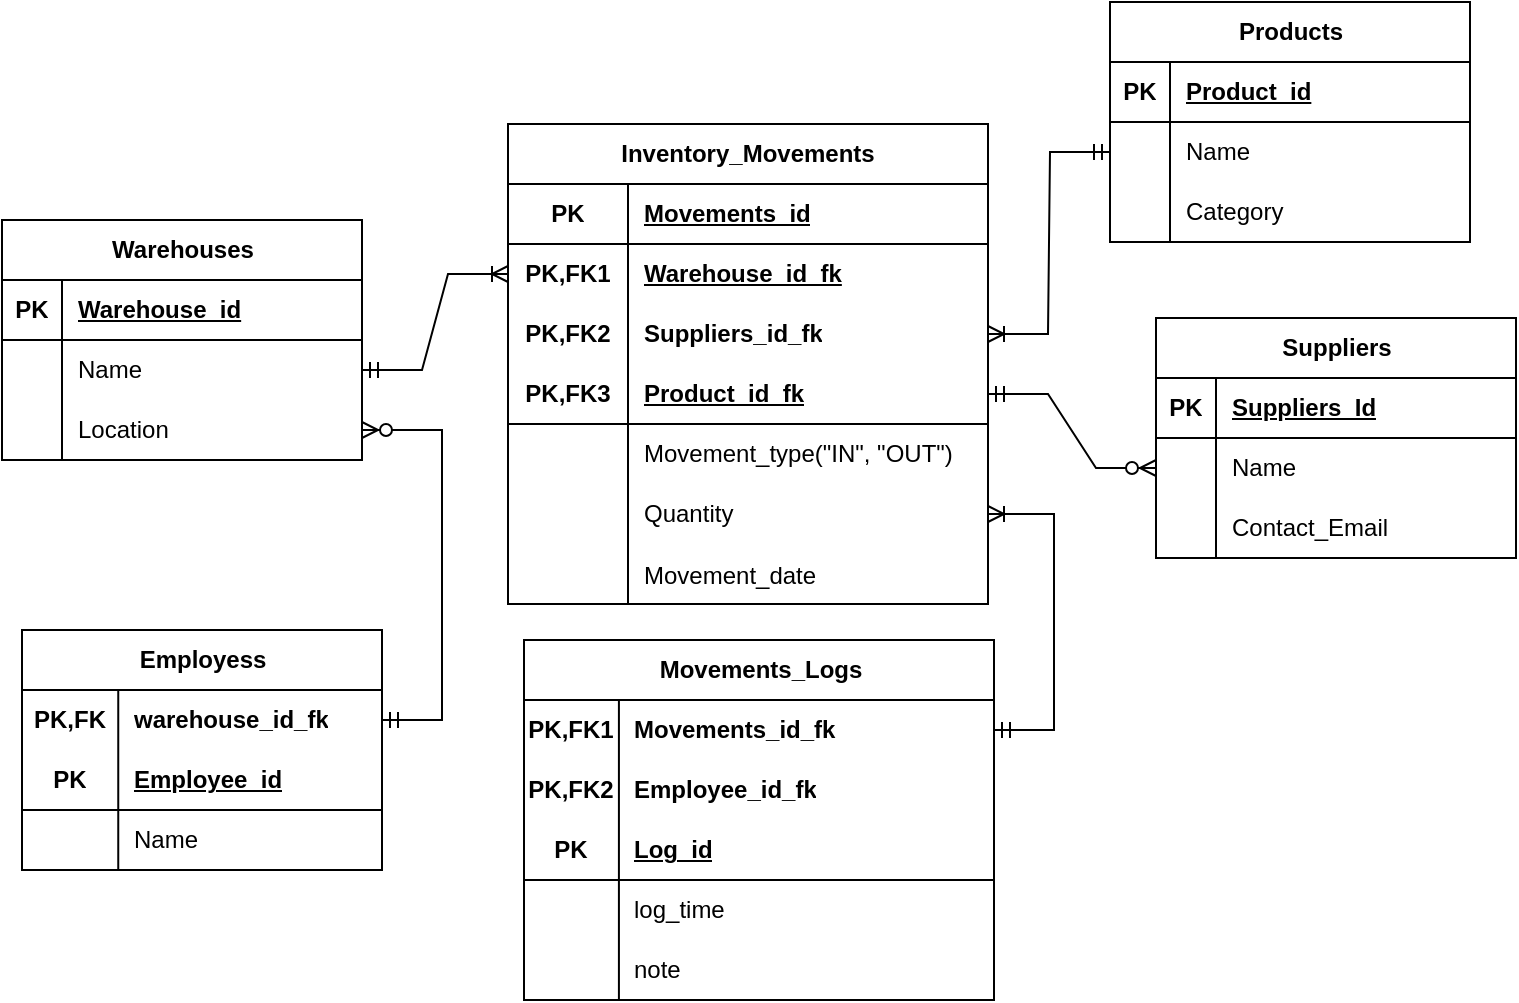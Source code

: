 <mxfile version="27.0.5">
  <diagram name="Page-1" id="_vBf9dT80Fdjoewx6GIj">
    <mxGraphModel dx="838" dy="517" grid="0" gridSize="10" guides="1" tooltips="1" connect="1" arrows="1" fold="1" page="1" pageScale="1" pageWidth="850" pageHeight="1100" math="0" shadow="0">
      <root>
        <mxCell id="0" />
        <mxCell id="1" parent="0" />
        <mxCell id="aKlZ6hxRmL_Q2Zg3GWe3-1" value="Warehouses" style="shape=table;startSize=30;container=1;collapsible=1;childLayout=tableLayout;fixedRows=1;rowLines=0;fontStyle=1;align=center;resizeLast=1;html=1;" parent="1" vertex="1">
          <mxGeometry x="24" y="176" width="180" height="120" as="geometry" />
        </mxCell>
        <mxCell id="aKlZ6hxRmL_Q2Zg3GWe3-2" value="" style="shape=tableRow;horizontal=0;startSize=0;swimlaneHead=0;swimlaneBody=0;fillColor=none;collapsible=0;dropTarget=0;points=[[0,0.5],[1,0.5]];portConstraint=eastwest;top=0;left=0;right=0;bottom=1;" parent="aKlZ6hxRmL_Q2Zg3GWe3-1" vertex="1">
          <mxGeometry y="30" width="180" height="30" as="geometry" />
        </mxCell>
        <mxCell id="aKlZ6hxRmL_Q2Zg3GWe3-3" value="PK" style="shape=partialRectangle;connectable=0;fillColor=none;top=0;left=0;bottom=0;right=0;fontStyle=1;overflow=hidden;whiteSpace=wrap;html=1;" parent="aKlZ6hxRmL_Q2Zg3GWe3-2" vertex="1">
          <mxGeometry width="30" height="30" as="geometry">
            <mxRectangle width="30" height="30" as="alternateBounds" />
          </mxGeometry>
        </mxCell>
        <mxCell id="aKlZ6hxRmL_Q2Zg3GWe3-4" value="Warehouse_id" style="shape=partialRectangle;connectable=0;fillColor=none;top=0;left=0;bottom=0;right=0;align=left;spacingLeft=6;fontStyle=5;overflow=hidden;whiteSpace=wrap;html=1;" parent="aKlZ6hxRmL_Q2Zg3GWe3-2" vertex="1">
          <mxGeometry x="30" width="150" height="30" as="geometry">
            <mxRectangle width="150" height="30" as="alternateBounds" />
          </mxGeometry>
        </mxCell>
        <mxCell id="aKlZ6hxRmL_Q2Zg3GWe3-5" value="" style="shape=tableRow;horizontal=0;startSize=0;swimlaneHead=0;swimlaneBody=0;fillColor=none;collapsible=0;dropTarget=0;points=[[0,0.5],[1,0.5]];portConstraint=eastwest;top=0;left=0;right=0;bottom=0;" parent="aKlZ6hxRmL_Q2Zg3GWe3-1" vertex="1">
          <mxGeometry y="60" width="180" height="30" as="geometry" />
        </mxCell>
        <mxCell id="aKlZ6hxRmL_Q2Zg3GWe3-6" value="" style="shape=partialRectangle;connectable=0;fillColor=none;top=0;left=0;bottom=0;right=0;editable=1;overflow=hidden;whiteSpace=wrap;html=1;" parent="aKlZ6hxRmL_Q2Zg3GWe3-5" vertex="1">
          <mxGeometry width="30" height="30" as="geometry">
            <mxRectangle width="30" height="30" as="alternateBounds" />
          </mxGeometry>
        </mxCell>
        <mxCell id="aKlZ6hxRmL_Q2Zg3GWe3-7" value="Name" style="shape=partialRectangle;connectable=0;fillColor=none;top=0;left=0;bottom=0;right=0;align=left;spacingLeft=6;overflow=hidden;whiteSpace=wrap;html=1;" parent="aKlZ6hxRmL_Q2Zg3GWe3-5" vertex="1">
          <mxGeometry x="30" width="150" height="30" as="geometry">
            <mxRectangle width="150" height="30" as="alternateBounds" />
          </mxGeometry>
        </mxCell>
        <mxCell id="aKlZ6hxRmL_Q2Zg3GWe3-8" value="" style="shape=tableRow;horizontal=0;startSize=0;swimlaneHead=0;swimlaneBody=0;fillColor=none;collapsible=0;dropTarget=0;points=[[0,0.5],[1,0.5]];portConstraint=eastwest;top=0;left=0;right=0;bottom=0;" parent="aKlZ6hxRmL_Q2Zg3GWe3-1" vertex="1">
          <mxGeometry y="90" width="180" height="30" as="geometry" />
        </mxCell>
        <mxCell id="aKlZ6hxRmL_Q2Zg3GWe3-9" value="" style="shape=partialRectangle;connectable=0;fillColor=none;top=0;left=0;bottom=0;right=0;editable=1;overflow=hidden;whiteSpace=wrap;html=1;" parent="aKlZ6hxRmL_Q2Zg3GWe3-8" vertex="1">
          <mxGeometry width="30" height="30" as="geometry">
            <mxRectangle width="30" height="30" as="alternateBounds" />
          </mxGeometry>
        </mxCell>
        <mxCell id="aKlZ6hxRmL_Q2Zg3GWe3-10" value="Location" style="shape=partialRectangle;connectable=0;fillColor=none;top=0;left=0;bottom=0;right=0;align=left;spacingLeft=6;overflow=hidden;whiteSpace=wrap;html=1;" parent="aKlZ6hxRmL_Q2Zg3GWe3-8" vertex="1">
          <mxGeometry x="30" width="150" height="30" as="geometry">
            <mxRectangle width="150" height="30" as="alternateBounds" />
          </mxGeometry>
        </mxCell>
        <mxCell id="aKlZ6hxRmL_Q2Zg3GWe3-31" value="Products" style="shape=table;startSize=30;container=1;collapsible=1;childLayout=tableLayout;fixedRows=1;rowLines=0;fontStyle=1;align=center;resizeLast=1;html=1;" parent="1" vertex="1">
          <mxGeometry x="578" y="67" width="180" height="120" as="geometry" />
        </mxCell>
        <mxCell id="aKlZ6hxRmL_Q2Zg3GWe3-32" value="" style="shape=tableRow;horizontal=0;startSize=0;swimlaneHead=0;swimlaneBody=0;fillColor=none;collapsible=0;dropTarget=0;points=[[0,0.5],[1,0.5]];portConstraint=eastwest;top=0;left=0;right=0;bottom=1;" parent="aKlZ6hxRmL_Q2Zg3GWe3-31" vertex="1">
          <mxGeometry y="30" width="180" height="30" as="geometry" />
        </mxCell>
        <mxCell id="aKlZ6hxRmL_Q2Zg3GWe3-33" value="PK" style="shape=partialRectangle;connectable=0;fillColor=none;top=0;left=0;bottom=0;right=0;fontStyle=1;overflow=hidden;whiteSpace=wrap;html=1;" parent="aKlZ6hxRmL_Q2Zg3GWe3-32" vertex="1">
          <mxGeometry width="30" height="30" as="geometry">
            <mxRectangle width="30" height="30" as="alternateBounds" />
          </mxGeometry>
        </mxCell>
        <mxCell id="aKlZ6hxRmL_Q2Zg3GWe3-34" value="Product_id" style="shape=partialRectangle;connectable=0;fillColor=none;top=0;left=0;bottom=0;right=0;align=left;spacingLeft=6;fontStyle=5;overflow=hidden;whiteSpace=wrap;html=1;" parent="aKlZ6hxRmL_Q2Zg3GWe3-32" vertex="1">
          <mxGeometry x="30" width="150" height="30" as="geometry">
            <mxRectangle width="150" height="30" as="alternateBounds" />
          </mxGeometry>
        </mxCell>
        <mxCell id="aKlZ6hxRmL_Q2Zg3GWe3-35" value="" style="shape=tableRow;horizontal=0;startSize=0;swimlaneHead=0;swimlaneBody=0;fillColor=none;collapsible=0;dropTarget=0;points=[[0,0.5],[1,0.5]];portConstraint=eastwest;top=0;left=0;right=0;bottom=0;" parent="aKlZ6hxRmL_Q2Zg3GWe3-31" vertex="1">
          <mxGeometry y="60" width="180" height="30" as="geometry" />
        </mxCell>
        <mxCell id="aKlZ6hxRmL_Q2Zg3GWe3-36" value="" style="shape=partialRectangle;connectable=0;fillColor=none;top=0;left=0;bottom=0;right=0;editable=1;overflow=hidden;whiteSpace=wrap;html=1;" parent="aKlZ6hxRmL_Q2Zg3GWe3-35" vertex="1">
          <mxGeometry width="30" height="30" as="geometry">
            <mxRectangle width="30" height="30" as="alternateBounds" />
          </mxGeometry>
        </mxCell>
        <mxCell id="aKlZ6hxRmL_Q2Zg3GWe3-37" value="Name" style="shape=partialRectangle;connectable=0;fillColor=none;top=0;left=0;bottom=0;right=0;align=left;spacingLeft=6;overflow=hidden;whiteSpace=wrap;html=1;" parent="aKlZ6hxRmL_Q2Zg3GWe3-35" vertex="1">
          <mxGeometry x="30" width="150" height="30" as="geometry">
            <mxRectangle width="150" height="30" as="alternateBounds" />
          </mxGeometry>
        </mxCell>
        <mxCell id="aKlZ6hxRmL_Q2Zg3GWe3-38" value="" style="shape=tableRow;horizontal=0;startSize=0;swimlaneHead=0;swimlaneBody=0;fillColor=none;collapsible=0;dropTarget=0;points=[[0,0.5],[1,0.5]];portConstraint=eastwest;top=0;left=0;right=0;bottom=0;" parent="aKlZ6hxRmL_Q2Zg3GWe3-31" vertex="1">
          <mxGeometry y="90" width="180" height="30" as="geometry" />
        </mxCell>
        <mxCell id="aKlZ6hxRmL_Q2Zg3GWe3-39" value="" style="shape=partialRectangle;connectable=0;fillColor=none;top=0;left=0;bottom=0;right=0;editable=1;overflow=hidden;whiteSpace=wrap;html=1;" parent="aKlZ6hxRmL_Q2Zg3GWe3-38" vertex="1">
          <mxGeometry width="30" height="30" as="geometry">
            <mxRectangle width="30" height="30" as="alternateBounds" />
          </mxGeometry>
        </mxCell>
        <mxCell id="aKlZ6hxRmL_Q2Zg3GWe3-40" value="Category" style="shape=partialRectangle;connectable=0;fillColor=none;top=0;left=0;bottom=0;right=0;align=left;spacingLeft=6;overflow=hidden;whiteSpace=wrap;html=1;" parent="aKlZ6hxRmL_Q2Zg3GWe3-38" vertex="1">
          <mxGeometry x="30" width="150" height="30" as="geometry">
            <mxRectangle width="150" height="30" as="alternateBounds" />
          </mxGeometry>
        </mxCell>
        <mxCell id="aKlZ6hxRmL_Q2Zg3GWe3-44" value="Suppliers" style="shape=table;startSize=30;container=1;collapsible=1;childLayout=tableLayout;fixedRows=1;rowLines=0;fontStyle=1;align=center;resizeLast=1;html=1;" parent="1" vertex="1">
          <mxGeometry x="601" y="225" width="180" height="120" as="geometry" />
        </mxCell>
        <mxCell id="aKlZ6hxRmL_Q2Zg3GWe3-45" value="" style="shape=tableRow;horizontal=0;startSize=0;swimlaneHead=0;swimlaneBody=0;fillColor=none;collapsible=0;dropTarget=0;points=[[0,0.5],[1,0.5]];portConstraint=eastwest;top=0;left=0;right=0;bottom=1;" parent="aKlZ6hxRmL_Q2Zg3GWe3-44" vertex="1">
          <mxGeometry y="30" width="180" height="30" as="geometry" />
        </mxCell>
        <mxCell id="aKlZ6hxRmL_Q2Zg3GWe3-46" value="PK" style="shape=partialRectangle;connectable=0;fillColor=none;top=0;left=0;bottom=0;right=0;fontStyle=1;overflow=hidden;whiteSpace=wrap;html=1;" parent="aKlZ6hxRmL_Q2Zg3GWe3-45" vertex="1">
          <mxGeometry width="30" height="30" as="geometry">
            <mxRectangle width="30" height="30" as="alternateBounds" />
          </mxGeometry>
        </mxCell>
        <mxCell id="aKlZ6hxRmL_Q2Zg3GWe3-47" value="Suppliers_Id" style="shape=partialRectangle;connectable=0;fillColor=none;top=0;left=0;bottom=0;right=0;align=left;spacingLeft=6;fontStyle=5;overflow=hidden;whiteSpace=wrap;html=1;" parent="aKlZ6hxRmL_Q2Zg3GWe3-45" vertex="1">
          <mxGeometry x="30" width="150" height="30" as="geometry">
            <mxRectangle width="150" height="30" as="alternateBounds" />
          </mxGeometry>
        </mxCell>
        <mxCell id="aKlZ6hxRmL_Q2Zg3GWe3-48" value="" style="shape=tableRow;horizontal=0;startSize=0;swimlaneHead=0;swimlaneBody=0;fillColor=none;collapsible=0;dropTarget=0;points=[[0,0.5],[1,0.5]];portConstraint=eastwest;top=0;left=0;right=0;bottom=0;" parent="aKlZ6hxRmL_Q2Zg3GWe3-44" vertex="1">
          <mxGeometry y="60" width="180" height="30" as="geometry" />
        </mxCell>
        <mxCell id="aKlZ6hxRmL_Q2Zg3GWe3-49" value="" style="shape=partialRectangle;connectable=0;fillColor=none;top=0;left=0;bottom=0;right=0;editable=1;overflow=hidden;whiteSpace=wrap;html=1;" parent="aKlZ6hxRmL_Q2Zg3GWe3-48" vertex="1">
          <mxGeometry width="30" height="30" as="geometry">
            <mxRectangle width="30" height="30" as="alternateBounds" />
          </mxGeometry>
        </mxCell>
        <mxCell id="aKlZ6hxRmL_Q2Zg3GWe3-50" value="Name" style="shape=partialRectangle;connectable=0;fillColor=none;top=0;left=0;bottom=0;right=0;align=left;spacingLeft=6;overflow=hidden;whiteSpace=wrap;html=1;" parent="aKlZ6hxRmL_Q2Zg3GWe3-48" vertex="1">
          <mxGeometry x="30" width="150" height="30" as="geometry">
            <mxRectangle width="150" height="30" as="alternateBounds" />
          </mxGeometry>
        </mxCell>
        <mxCell id="aKlZ6hxRmL_Q2Zg3GWe3-51" value="" style="shape=tableRow;horizontal=0;startSize=0;swimlaneHead=0;swimlaneBody=0;fillColor=none;collapsible=0;dropTarget=0;points=[[0,0.5],[1,0.5]];portConstraint=eastwest;top=0;left=0;right=0;bottom=0;" parent="aKlZ6hxRmL_Q2Zg3GWe3-44" vertex="1">
          <mxGeometry y="90" width="180" height="30" as="geometry" />
        </mxCell>
        <mxCell id="aKlZ6hxRmL_Q2Zg3GWe3-52" value="" style="shape=partialRectangle;connectable=0;fillColor=none;top=0;left=0;bottom=0;right=0;editable=1;overflow=hidden;whiteSpace=wrap;html=1;" parent="aKlZ6hxRmL_Q2Zg3GWe3-51" vertex="1">
          <mxGeometry width="30" height="30" as="geometry">
            <mxRectangle width="30" height="30" as="alternateBounds" />
          </mxGeometry>
        </mxCell>
        <mxCell id="aKlZ6hxRmL_Q2Zg3GWe3-53" value="Contact_Email" style="shape=partialRectangle;connectable=0;fillColor=none;top=0;left=0;bottom=0;right=0;align=left;spacingLeft=6;overflow=hidden;whiteSpace=wrap;html=1;" parent="aKlZ6hxRmL_Q2Zg3GWe3-51" vertex="1">
          <mxGeometry x="30" width="150" height="30" as="geometry">
            <mxRectangle width="150" height="30" as="alternateBounds" />
          </mxGeometry>
        </mxCell>
        <mxCell id="aKlZ6hxRmL_Q2Zg3GWe3-57" value="&lt;b&gt;Employess&lt;/b&gt;" style="shape=table;startSize=30;container=1;collapsible=1;childLayout=tableLayout;fixedRows=1;rowLines=0;fontStyle=1;align=center;resizeLast=1;html=1;" parent="1" vertex="1">
          <mxGeometry x="34" y="381" width="180" height="120" as="geometry" />
        </mxCell>
        <mxCell id="aKlZ6hxRmL_Q2Zg3GWe3-70" value="" style="shape=tableRow;horizontal=0;startSize=0;swimlaneHead=0;swimlaneBody=0;fillColor=none;collapsible=0;dropTarget=0;points=[[0,0.5],[1,0.5]];portConstraint=eastwest;top=0;left=0;right=0;bottom=0;" parent="aKlZ6hxRmL_Q2Zg3GWe3-57" vertex="1">
          <mxGeometry y="30" width="180" height="30" as="geometry" />
        </mxCell>
        <mxCell id="aKlZ6hxRmL_Q2Zg3GWe3-71" value="&lt;b&gt;PK,FK&lt;/b&gt;" style="shape=partialRectangle;connectable=0;fillColor=none;top=0;left=0;bottom=0;right=0;fontStyle=0;overflow=hidden;whiteSpace=wrap;html=1;" parent="aKlZ6hxRmL_Q2Zg3GWe3-70" vertex="1">
          <mxGeometry width="48.125" height="30" as="geometry">
            <mxRectangle width="48.125" height="30" as="alternateBounds" />
          </mxGeometry>
        </mxCell>
        <mxCell id="aKlZ6hxRmL_Q2Zg3GWe3-72" value="&lt;b&gt;warehouse_id_fk&lt;/b&gt;" style="shape=partialRectangle;connectable=0;fillColor=none;top=0;left=0;bottom=0;right=0;align=left;spacingLeft=6;fontStyle=0;overflow=hidden;whiteSpace=wrap;html=1;" parent="aKlZ6hxRmL_Q2Zg3GWe3-70" vertex="1">
          <mxGeometry x="48.125" width="131.875" height="30" as="geometry">
            <mxRectangle width="131.875" height="30" as="alternateBounds" />
          </mxGeometry>
        </mxCell>
        <mxCell id="aKlZ6hxRmL_Q2Zg3GWe3-58" value="" style="shape=tableRow;horizontal=0;startSize=0;swimlaneHead=0;swimlaneBody=0;fillColor=none;collapsible=0;dropTarget=0;points=[[0,0.5],[1,0.5]];portConstraint=eastwest;top=0;left=0;right=0;bottom=1;" parent="aKlZ6hxRmL_Q2Zg3GWe3-57" vertex="1">
          <mxGeometry y="60" width="180" height="30" as="geometry" />
        </mxCell>
        <mxCell id="aKlZ6hxRmL_Q2Zg3GWe3-59" value="PK" style="shape=partialRectangle;connectable=0;fillColor=none;top=0;left=0;bottom=0;right=0;fontStyle=1;overflow=hidden;whiteSpace=wrap;html=1;" parent="aKlZ6hxRmL_Q2Zg3GWe3-58" vertex="1">
          <mxGeometry width="48.125" height="30" as="geometry">
            <mxRectangle width="48.125" height="30" as="alternateBounds" />
          </mxGeometry>
        </mxCell>
        <mxCell id="aKlZ6hxRmL_Q2Zg3GWe3-60" value="Employee_id" style="shape=partialRectangle;connectable=0;fillColor=none;top=0;left=0;bottom=0;right=0;align=left;spacingLeft=6;fontStyle=5;overflow=hidden;whiteSpace=wrap;html=1;" parent="aKlZ6hxRmL_Q2Zg3GWe3-58" vertex="1">
          <mxGeometry x="48.125" width="131.875" height="30" as="geometry">
            <mxRectangle width="131.875" height="30" as="alternateBounds" />
          </mxGeometry>
        </mxCell>
        <mxCell id="aKlZ6hxRmL_Q2Zg3GWe3-64" value="" style="shape=tableRow;horizontal=0;startSize=0;swimlaneHead=0;swimlaneBody=0;fillColor=none;collapsible=0;dropTarget=0;points=[[0,0.5],[1,0.5]];portConstraint=eastwest;top=0;left=0;right=0;bottom=0;" parent="aKlZ6hxRmL_Q2Zg3GWe3-57" vertex="1">
          <mxGeometry y="90" width="180" height="30" as="geometry" />
        </mxCell>
        <mxCell id="aKlZ6hxRmL_Q2Zg3GWe3-65" value="" style="shape=partialRectangle;connectable=0;fillColor=none;top=0;left=0;bottom=0;right=0;editable=1;overflow=hidden;whiteSpace=wrap;html=1;" parent="aKlZ6hxRmL_Q2Zg3GWe3-64" vertex="1">
          <mxGeometry width="48.125" height="30" as="geometry">
            <mxRectangle width="48.125" height="30" as="alternateBounds" />
          </mxGeometry>
        </mxCell>
        <mxCell id="aKlZ6hxRmL_Q2Zg3GWe3-66" value="Name" style="shape=partialRectangle;connectable=0;fillColor=none;top=0;left=0;bottom=0;right=0;align=left;spacingLeft=6;overflow=hidden;whiteSpace=wrap;html=1;" parent="aKlZ6hxRmL_Q2Zg3GWe3-64" vertex="1">
          <mxGeometry x="48.125" width="131.875" height="30" as="geometry">
            <mxRectangle width="131.875" height="30" as="alternateBounds" />
          </mxGeometry>
        </mxCell>
        <mxCell id="aKlZ6hxRmL_Q2Zg3GWe3-73" value="Inventory_Movements" style="shape=table;startSize=30;container=1;collapsible=1;childLayout=tableLayout;fixedRows=1;rowLines=0;fontStyle=1;align=center;resizeLast=1;html=1;whiteSpace=wrap;" parent="1" vertex="1">
          <mxGeometry x="277" y="128" width="240" height="240" as="geometry" />
        </mxCell>
        <mxCell id="aKlZ6hxRmL_Q2Zg3GWe3-86" value="" style="shape=tableRow;horizontal=0;startSize=0;swimlaneHead=0;swimlaneBody=0;fillColor=none;collapsible=0;dropTarget=0;points=[[0,0.5],[1,0.5]];portConstraint=eastwest;top=0;left=0;right=0;bottom=1;" parent="aKlZ6hxRmL_Q2Zg3GWe3-73" vertex="1">
          <mxGeometry y="30" width="240" height="30" as="geometry" />
        </mxCell>
        <mxCell id="aKlZ6hxRmL_Q2Zg3GWe3-87" value="PK" style="shape=partialRectangle;connectable=0;fillColor=none;top=0;left=0;bottom=0;right=0;fontStyle=1;overflow=hidden;whiteSpace=wrap;html=1;" parent="aKlZ6hxRmL_Q2Zg3GWe3-86" vertex="1">
          <mxGeometry width="60" height="30" as="geometry">
            <mxRectangle width="60" height="30" as="alternateBounds" />
          </mxGeometry>
        </mxCell>
        <mxCell id="aKlZ6hxRmL_Q2Zg3GWe3-88" value="Movements_id" style="shape=partialRectangle;connectable=0;fillColor=none;top=0;left=0;bottom=0;right=0;align=left;spacingLeft=6;fontStyle=5;overflow=hidden;whiteSpace=wrap;html=1;" parent="aKlZ6hxRmL_Q2Zg3GWe3-86" vertex="1">
          <mxGeometry x="60" width="180" height="30" as="geometry">
            <mxRectangle width="180" height="30" as="alternateBounds" />
          </mxGeometry>
        </mxCell>
        <mxCell id="aKlZ6hxRmL_Q2Zg3GWe3-74" value="" style="shape=tableRow;horizontal=0;startSize=0;swimlaneHead=0;swimlaneBody=0;fillColor=none;collapsible=0;dropTarget=0;points=[[0,0.5],[1,0.5]];portConstraint=eastwest;top=0;left=0;right=0;bottom=0;html=1;" parent="aKlZ6hxRmL_Q2Zg3GWe3-73" vertex="1">
          <mxGeometry y="60" width="240" height="30" as="geometry" />
        </mxCell>
        <mxCell id="aKlZ6hxRmL_Q2Zg3GWe3-75" value="PK,FK1" style="shape=partialRectangle;connectable=0;fillColor=none;top=0;left=0;bottom=0;right=0;fontStyle=1;overflow=hidden;html=1;whiteSpace=wrap;" parent="aKlZ6hxRmL_Q2Zg3GWe3-74" vertex="1">
          <mxGeometry width="60" height="30" as="geometry">
            <mxRectangle width="60" height="30" as="alternateBounds" />
          </mxGeometry>
        </mxCell>
        <mxCell id="aKlZ6hxRmL_Q2Zg3GWe3-76" value="Warehouse_id_fk" style="shape=partialRectangle;connectable=0;fillColor=none;top=0;left=0;bottom=0;right=0;align=left;spacingLeft=6;fontStyle=5;overflow=hidden;html=1;whiteSpace=wrap;" parent="aKlZ6hxRmL_Q2Zg3GWe3-74" vertex="1">
          <mxGeometry x="60" width="180" height="30" as="geometry">
            <mxRectangle width="180" height="30" as="alternateBounds" />
          </mxGeometry>
        </mxCell>
        <mxCell id="aKlZ6hxRmL_Q2Zg3GWe3-89" value="" style="shape=tableRow;horizontal=0;startSize=0;swimlaneHead=0;swimlaneBody=0;fillColor=none;collapsible=0;dropTarget=0;points=[[0,0.5],[1,0.5]];portConstraint=eastwest;top=0;left=0;right=0;bottom=0;" parent="aKlZ6hxRmL_Q2Zg3GWe3-73" vertex="1">
          <mxGeometry y="90" width="240" height="30" as="geometry" />
        </mxCell>
        <mxCell id="aKlZ6hxRmL_Q2Zg3GWe3-90" value="&lt;b&gt;PK,FK2&lt;/b&gt;" style="shape=partialRectangle;connectable=0;fillColor=none;top=0;left=0;bottom=0;right=0;fontStyle=0;overflow=hidden;whiteSpace=wrap;html=1;" parent="aKlZ6hxRmL_Q2Zg3GWe3-89" vertex="1">
          <mxGeometry width="60" height="30" as="geometry">
            <mxRectangle width="60" height="30" as="alternateBounds" />
          </mxGeometry>
        </mxCell>
        <mxCell id="aKlZ6hxRmL_Q2Zg3GWe3-91" value="&lt;b&gt;Suppliers_id_fk&lt;/b&gt;" style="shape=partialRectangle;connectable=0;fillColor=none;top=0;left=0;bottom=0;right=0;align=left;spacingLeft=6;fontStyle=0;overflow=hidden;whiteSpace=wrap;html=1;" parent="aKlZ6hxRmL_Q2Zg3GWe3-89" vertex="1">
          <mxGeometry x="60" width="180" height="30" as="geometry">
            <mxRectangle width="180" height="30" as="alternateBounds" />
          </mxGeometry>
        </mxCell>
        <mxCell id="aKlZ6hxRmL_Q2Zg3GWe3-77" value="" style="shape=tableRow;horizontal=0;startSize=0;swimlaneHead=0;swimlaneBody=0;fillColor=none;collapsible=0;dropTarget=0;points=[[0,0.5],[1,0.5]];portConstraint=eastwest;top=0;left=0;right=0;bottom=1;html=1;" parent="aKlZ6hxRmL_Q2Zg3GWe3-73" vertex="1">
          <mxGeometry y="120" width="240" height="30" as="geometry" />
        </mxCell>
        <mxCell id="aKlZ6hxRmL_Q2Zg3GWe3-78" value="PK,FK3" style="shape=partialRectangle;connectable=0;fillColor=none;top=0;left=0;bottom=0;right=0;fontStyle=1;overflow=hidden;html=1;whiteSpace=wrap;" parent="aKlZ6hxRmL_Q2Zg3GWe3-77" vertex="1">
          <mxGeometry width="60" height="30" as="geometry">
            <mxRectangle width="60" height="30" as="alternateBounds" />
          </mxGeometry>
        </mxCell>
        <mxCell id="aKlZ6hxRmL_Q2Zg3GWe3-79" value="Product_id_fk" style="shape=partialRectangle;connectable=0;fillColor=none;top=0;left=0;bottom=0;right=0;align=left;spacingLeft=6;fontStyle=5;overflow=hidden;html=1;whiteSpace=wrap;" parent="aKlZ6hxRmL_Q2Zg3GWe3-77" vertex="1">
          <mxGeometry x="60" width="180" height="30" as="geometry">
            <mxRectangle width="180" height="30" as="alternateBounds" />
          </mxGeometry>
        </mxCell>
        <mxCell id="aKlZ6hxRmL_Q2Zg3GWe3-80" value="" style="shape=tableRow;horizontal=0;startSize=0;swimlaneHead=0;swimlaneBody=0;fillColor=none;collapsible=0;dropTarget=0;points=[[0,0.5],[1,0.5]];portConstraint=eastwest;top=0;left=0;right=0;bottom=0;html=1;" parent="aKlZ6hxRmL_Q2Zg3GWe3-73" vertex="1">
          <mxGeometry y="150" width="240" height="30" as="geometry" />
        </mxCell>
        <mxCell id="aKlZ6hxRmL_Q2Zg3GWe3-81" value="" style="shape=partialRectangle;connectable=0;fillColor=none;top=0;left=0;bottom=0;right=0;editable=1;overflow=hidden;html=1;whiteSpace=wrap;" parent="aKlZ6hxRmL_Q2Zg3GWe3-80" vertex="1">
          <mxGeometry width="60" height="30" as="geometry">
            <mxRectangle width="60" height="30" as="alternateBounds" />
          </mxGeometry>
        </mxCell>
        <mxCell id="aKlZ6hxRmL_Q2Zg3GWe3-82" value="Movement_type(&quot;IN&quot;, &quot;OUT&quot;)" style="shape=partialRectangle;connectable=0;fillColor=none;top=0;left=0;bottom=0;right=0;align=left;spacingLeft=6;overflow=hidden;html=1;whiteSpace=wrap;" parent="aKlZ6hxRmL_Q2Zg3GWe3-80" vertex="1">
          <mxGeometry x="60" width="180" height="30" as="geometry">
            <mxRectangle width="180" height="30" as="alternateBounds" />
          </mxGeometry>
        </mxCell>
        <mxCell id="aKlZ6hxRmL_Q2Zg3GWe3-83" value="" style="shape=tableRow;horizontal=0;startSize=0;swimlaneHead=0;swimlaneBody=0;fillColor=none;collapsible=0;dropTarget=0;points=[[0,0.5],[1,0.5]];portConstraint=eastwest;top=0;left=0;right=0;bottom=0;html=1;" parent="aKlZ6hxRmL_Q2Zg3GWe3-73" vertex="1">
          <mxGeometry y="180" width="240" height="30" as="geometry" />
        </mxCell>
        <mxCell id="aKlZ6hxRmL_Q2Zg3GWe3-84" value="" style="shape=partialRectangle;connectable=0;fillColor=none;top=0;left=0;bottom=0;right=0;editable=1;overflow=hidden;html=1;whiteSpace=wrap;" parent="aKlZ6hxRmL_Q2Zg3GWe3-83" vertex="1">
          <mxGeometry width="60" height="30" as="geometry">
            <mxRectangle width="60" height="30" as="alternateBounds" />
          </mxGeometry>
        </mxCell>
        <mxCell id="aKlZ6hxRmL_Q2Zg3GWe3-85" value="Quantity" style="shape=partialRectangle;connectable=0;fillColor=none;top=0;left=0;bottom=0;right=0;align=left;spacingLeft=6;overflow=hidden;html=1;whiteSpace=wrap;" parent="aKlZ6hxRmL_Q2Zg3GWe3-83" vertex="1">
          <mxGeometry x="60" width="180" height="30" as="geometry">
            <mxRectangle width="180" height="30" as="alternateBounds" />
          </mxGeometry>
        </mxCell>
        <mxCell id="aKlZ6hxRmL_Q2Zg3GWe3-95" value="" style="shape=tableRow;horizontal=0;startSize=0;swimlaneHead=0;swimlaneBody=0;fillColor=none;collapsible=0;dropTarget=0;points=[[0,0.5],[1,0.5]];portConstraint=eastwest;top=0;left=0;right=0;bottom=0;" parent="aKlZ6hxRmL_Q2Zg3GWe3-73" vertex="1">
          <mxGeometry y="210" width="240" height="30" as="geometry" />
        </mxCell>
        <mxCell id="aKlZ6hxRmL_Q2Zg3GWe3-96" value="" style="shape=partialRectangle;connectable=0;fillColor=none;top=0;left=0;bottom=0;right=0;editable=1;overflow=hidden;" parent="aKlZ6hxRmL_Q2Zg3GWe3-95" vertex="1">
          <mxGeometry width="60" height="30" as="geometry">
            <mxRectangle width="60" height="30" as="alternateBounds" />
          </mxGeometry>
        </mxCell>
        <mxCell id="aKlZ6hxRmL_Q2Zg3GWe3-97" value="Movement_date " style="shape=partialRectangle;connectable=0;fillColor=none;top=0;left=0;bottom=0;right=0;align=left;spacingLeft=6;overflow=hidden;" parent="aKlZ6hxRmL_Q2Zg3GWe3-95" vertex="1">
          <mxGeometry x="60" width="180" height="30" as="geometry">
            <mxRectangle width="180" height="30" as="alternateBounds" />
          </mxGeometry>
        </mxCell>
        <mxCell id="aKlZ6hxRmL_Q2Zg3GWe3-102" value="Movements_Logs" style="shape=table;startSize=30;container=1;collapsible=1;childLayout=tableLayout;fixedRows=1;rowLines=0;fontStyle=1;align=center;resizeLast=1;html=1;" parent="1" vertex="1">
          <mxGeometry x="285" y="386" width="235" height="180" as="geometry" />
        </mxCell>
        <mxCell id="aKlZ6hxRmL_Q2Zg3GWe3-115" value="" style="shape=tableRow;horizontal=0;startSize=0;swimlaneHead=0;swimlaneBody=0;fillColor=none;collapsible=0;dropTarget=0;points=[[0,0.5],[1,0.5]];portConstraint=eastwest;top=0;left=0;right=0;bottom=0;" parent="aKlZ6hxRmL_Q2Zg3GWe3-102" vertex="1">
          <mxGeometry y="30" width="235" height="30" as="geometry" />
        </mxCell>
        <mxCell id="aKlZ6hxRmL_Q2Zg3GWe3-116" value="&lt;b&gt;PK,FK1&lt;/b&gt;" style="shape=partialRectangle;connectable=0;fillColor=none;top=0;left=0;bottom=0;right=0;fontStyle=0;overflow=hidden;whiteSpace=wrap;html=1;" parent="aKlZ6hxRmL_Q2Zg3GWe3-115" vertex="1">
          <mxGeometry width="47.458" height="30" as="geometry">
            <mxRectangle width="47.458" height="30" as="alternateBounds" />
          </mxGeometry>
        </mxCell>
        <mxCell id="aKlZ6hxRmL_Q2Zg3GWe3-117" value="&lt;b&gt;Movements_id_fk&lt;/b&gt;" style="shape=partialRectangle;connectable=0;fillColor=none;top=0;left=0;bottom=0;right=0;align=left;spacingLeft=6;fontStyle=0;overflow=hidden;whiteSpace=wrap;html=1;" parent="aKlZ6hxRmL_Q2Zg3GWe3-115" vertex="1">
          <mxGeometry x="47.458" width="187.542" height="30" as="geometry">
            <mxRectangle width="187.542" height="30" as="alternateBounds" />
          </mxGeometry>
        </mxCell>
        <mxCell id="aKlZ6hxRmL_Q2Zg3GWe3-119" value="" style="shape=tableRow;horizontal=0;startSize=0;swimlaneHead=0;swimlaneBody=0;fillColor=none;collapsible=0;dropTarget=0;points=[[0,0.5],[1,0.5]];portConstraint=eastwest;top=0;left=0;right=0;bottom=0;" parent="aKlZ6hxRmL_Q2Zg3GWe3-102" vertex="1">
          <mxGeometry y="60" width="235" height="30" as="geometry" />
        </mxCell>
        <mxCell id="aKlZ6hxRmL_Q2Zg3GWe3-120" value="&lt;b&gt;PK,FK2&lt;/b&gt;" style="shape=partialRectangle;connectable=0;fillColor=none;top=0;left=0;bottom=0;right=0;fontStyle=0;overflow=hidden;whiteSpace=wrap;html=1;" parent="aKlZ6hxRmL_Q2Zg3GWe3-119" vertex="1">
          <mxGeometry width="47.458" height="30" as="geometry">
            <mxRectangle width="47.458" height="30" as="alternateBounds" />
          </mxGeometry>
        </mxCell>
        <mxCell id="aKlZ6hxRmL_Q2Zg3GWe3-121" value="&lt;b&gt;Employee_id_fk&lt;/b&gt;" style="shape=partialRectangle;connectable=0;fillColor=none;top=0;left=0;bottom=0;right=0;align=left;spacingLeft=6;fontStyle=0;overflow=hidden;whiteSpace=wrap;html=1;" parent="aKlZ6hxRmL_Q2Zg3GWe3-119" vertex="1">
          <mxGeometry x="47.458" width="187.542" height="30" as="geometry">
            <mxRectangle width="187.542" height="30" as="alternateBounds" />
          </mxGeometry>
        </mxCell>
        <mxCell id="aKlZ6hxRmL_Q2Zg3GWe3-103" value="" style="shape=tableRow;horizontal=0;startSize=0;swimlaneHead=0;swimlaneBody=0;fillColor=none;collapsible=0;dropTarget=0;points=[[0,0.5],[1,0.5]];portConstraint=eastwest;top=0;left=0;right=0;bottom=1;" parent="aKlZ6hxRmL_Q2Zg3GWe3-102" vertex="1">
          <mxGeometry y="90" width="235" height="30" as="geometry" />
        </mxCell>
        <mxCell id="aKlZ6hxRmL_Q2Zg3GWe3-104" value="PK" style="shape=partialRectangle;connectable=0;fillColor=none;top=0;left=0;bottom=0;right=0;fontStyle=1;overflow=hidden;whiteSpace=wrap;html=1;" parent="aKlZ6hxRmL_Q2Zg3GWe3-103" vertex="1">
          <mxGeometry width="47.458" height="30" as="geometry">
            <mxRectangle width="47.458" height="30" as="alternateBounds" />
          </mxGeometry>
        </mxCell>
        <mxCell id="aKlZ6hxRmL_Q2Zg3GWe3-105" value="Log_id" style="shape=partialRectangle;connectable=0;fillColor=none;top=0;left=0;bottom=0;right=0;align=left;spacingLeft=6;fontStyle=5;overflow=hidden;whiteSpace=wrap;html=1;" parent="aKlZ6hxRmL_Q2Zg3GWe3-103" vertex="1">
          <mxGeometry x="47.458" width="187.542" height="30" as="geometry">
            <mxRectangle width="187.542" height="30" as="alternateBounds" />
          </mxGeometry>
        </mxCell>
        <mxCell id="aKlZ6hxRmL_Q2Zg3GWe3-106" value="" style="shape=tableRow;horizontal=0;startSize=0;swimlaneHead=0;swimlaneBody=0;fillColor=none;collapsible=0;dropTarget=0;points=[[0,0.5],[1,0.5]];portConstraint=eastwest;top=0;left=0;right=0;bottom=0;" parent="aKlZ6hxRmL_Q2Zg3GWe3-102" vertex="1">
          <mxGeometry y="120" width="235" height="30" as="geometry" />
        </mxCell>
        <mxCell id="aKlZ6hxRmL_Q2Zg3GWe3-107" value="" style="shape=partialRectangle;connectable=0;fillColor=none;top=0;left=0;bottom=0;right=0;editable=1;overflow=hidden;whiteSpace=wrap;html=1;" parent="aKlZ6hxRmL_Q2Zg3GWe3-106" vertex="1">
          <mxGeometry width="47.458" height="30" as="geometry">
            <mxRectangle width="47.458" height="30" as="alternateBounds" />
          </mxGeometry>
        </mxCell>
        <mxCell id="aKlZ6hxRmL_Q2Zg3GWe3-108" value="log_time" style="shape=partialRectangle;connectable=0;fillColor=none;top=0;left=0;bottom=0;right=0;align=left;spacingLeft=6;overflow=hidden;whiteSpace=wrap;html=1;" parent="aKlZ6hxRmL_Q2Zg3GWe3-106" vertex="1">
          <mxGeometry x="47.458" width="187.542" height="30" as="geometry">
            <mxRectangle width="187.542" height="30" as="alternateBounds" />
          </mxGeometry>
        </mxCell>
        <mxCell id="aKlZ6hxRmL_Q2Zg3GWe3-109" value="" style="shape=tableRow;horizontal=0;startSize=0;swimlaneHead=0;swimlaneBody=0;fillColor=none;collapsible=0;dropTarget=0;points=[[0,0.5],[1,0.5]];portConstraint=eastwest;top=0;left=0;right=0;bottom=0;" parent="aKlZ6hxRmL_Q2Zg3GWe3-102" vertex="1">
          <mxGeometry y="150" width="235" height="30" as="geometry" />
        </mxCell>
        <mxCell id="aKlZ6hxRmL_Q2Zg3GWe3-110" value="" style="shape=partialRectangle;connectable=0;fillColor=none;top=0;left=0;bottom=0;right=0;editable=1;overflow=hidden;whiteSpace=wrap;html=1;" parent="aKlZ6hxRmL_Q2Zg3GWe3-109" vertex="1">
          <mxGeometry width="47.458" height="30" as="geometry">
            <mxRectangle width="47.458" height="30" as="alternateBounds" />
          </mxGeometry>
        </mxCell>
        <mxCell id="aKlZ6hxRmL_Q2Zg3GWe3-111" value="note" style="shape=partialRectangle;connectable=0;fillColor=none;top=0;left=0;bottom=0;right=0;align=left;spacingLeft=6;overflow=hidden;whiteSpace=wrap;html=1;" parent="aKlZ6hxRmL_Q2Zg3GWe3-109" vertex="1">
          <mxGeometry x="47.458" width="187.542" height="30" as="geometry">
            <mxRectangle width="187.542" height="30" as="alternateBounds" />
          </mxGeometry>
        </mxCell>
        <mxCell id="aKlZ6hxRmL_Q2Zg3GWe3-129" value="" style="edgeStyle=entityRelationEdgeStyle;fontSize=12;html=1;endArrow=ERmandOne;startArrow=ERoneToMany;rounded=0;exitX=1;exitY=0.5;exitDx=0;exitDy=0;endFill=0;startFill=0;entryX=0;entryY=0.5;entryDx=0;entryDy=0;" parent="1" source="aKlZ6hxRmL_Q2Zg3GWe3-89" target="aKlZ6hxRmL_Q2Zg3GWe3-35" edge="1">
          <mxGeometry width="100" height="100" relative="1" as="geometry">
            <mxPoint x="622" y="321" as="sourcePoint" />
            <mxPoint x="704" y="413" as="targetPoint" />
            <Array as="points">
              <mxPoint x="649" y="365" />
            </Array>
          </mxGeometry>
        </mxCell>
        <mxCell id="aKlZ6hxRmL_Q2Zg3GWe3-130" value="" style="edgeStyle=entityRelationEdgeStyle;fontSize=12;html=1;endArrow=ERoneToMany;startArrow=ERmandOne;rounded=0;exitX=1;exitY=0.5;exitDx=0;exitDy=0;" parent="1" source="aKlZ6hxRmL_Q2Zg3GWe3-5" target="aKlZ6hxRmL_Q2Zg3GWe3-74" edge="1">
          <mxGeometry width="100" height="100" relative="1" as="geometry">
            <mxPoint x="120" y="410" as="sourcePoint" />
            <mxPoint x="220" y="310" as="targetPoint" />
          </mxGeometry>
        </mxCell>
        <mxCell id="aKlZ6hxRmL_Q2Zg3GWe3-132" value="" style="edgeStyle=entityRelationEdgeStyle;fontSize=12;html=1;endArrow=ERzeroToMany;startArrow=ERmandOne;rounded=0;" parent="1" source="aKlZ6hxRmL_Q2Zg3GWe3-77" target="aKlZ6hxRmL_Q2Zg3GWe3-48" edge="1">
          <mxGeometry width="100" height="100" relative="1" as="geometry">
            <mxPoint x="622" y="521" as="sourcePoint" />
            <mxPoint x="722" y="421" as="targetPoint" />
          </mxGeometry>
        </mxCell>
        <mxCell id="aKlZ6hxRmL_Q2Zg3GWe3-133" value="" style="edgeStyle=entityRelationEdgeStyle;fontSize=12;html=1;endArrow=ERoneToMany;startArrow=ERmandOne;rounded=0;entryX=1;entryY=0.5;entryDx=0;entryDy=0;" parent="1" source="aKlZ6hxRmL_Q2Zg3GWe3-115" target="aKlZ6hxRmL_Q2Zg3GWe3-83" edge="1">
          <mxGeometry width="100" height="100" relative="1" as="geometry">
            <mxPoint x="104" y="426" as="sourcePoint" />
            <mxPoint x="204" y="326" as="targetPoint" />
            <Array as="points">
              <mxPoint x="193" y="437" />
              <mxPoint x="554" y="387" />
              <mxPoint x="333" y="359" />
            </Array>
          </mxGeometry>
        </mxCell>
        <mxCell id="aKlZ6hxRmL_Q2Zg3GWe3-134" value="" style="edgeStyle=entityRelationEdgeStyle;fontSize=12;html=1;endArrow=ERzeroToMany;startArrow=ERmandOne;rounded=0;entryX=1;entryY=0.5;entryDx=0;entryDy=0;" parent="1" source="aKlZ6hxRmL_Q2Zg3GWe3-70" target="aKlZ6hxRmL_Q2Zg3GWe3-8" edge="1">
          <mxGeometry width="100" height="100" relative="1" as="geometry">
            <mxPoint x="232" y="261" as="sourcePoint" />
            <mxPoint x="332" y="161" as="targetPoint" />
            <Array as="points">
              <mxPoint x="212" y="191" />
              <mxPoint x="300" y="357" />
              <mxPoint x="160" y="185" />
              <mxPoint x="131" y="149" />
            </Array>
          </mxGeometry>
        </mxCell>
      </root>
    </mxGraphModel>
  </diagram>
</mxfile>
